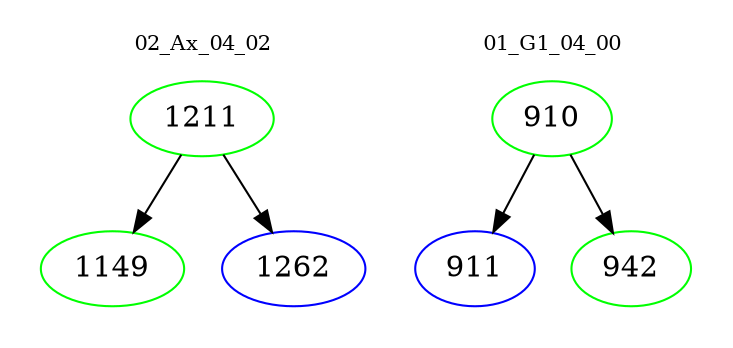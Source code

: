 digraph{
subgraph cluster_0 {
color = white
label = "02_Ax_04_02";
fontsize=10;
T0_1211 [label="1211", color="green"]
T0_1211 -> T0_1149 [color="black"]
T0_1149 [label="1149", color="green"]
T0_1211 -> T0_1262 [color="black"]
T0_1262 [label="1262", color="blue"]
}
subgraph cluster_1 {
color = white
label = "01_G1_04_00";
fontsize=10;
T1_910 [label="910", color="green"]
T1_910 -> T1_911 [color="black"]
T1_911 [label="911", color="blue"]
T1_910 -> T1_942 [color="black"]
T1_942 [label="942", color="green"]
}
}
